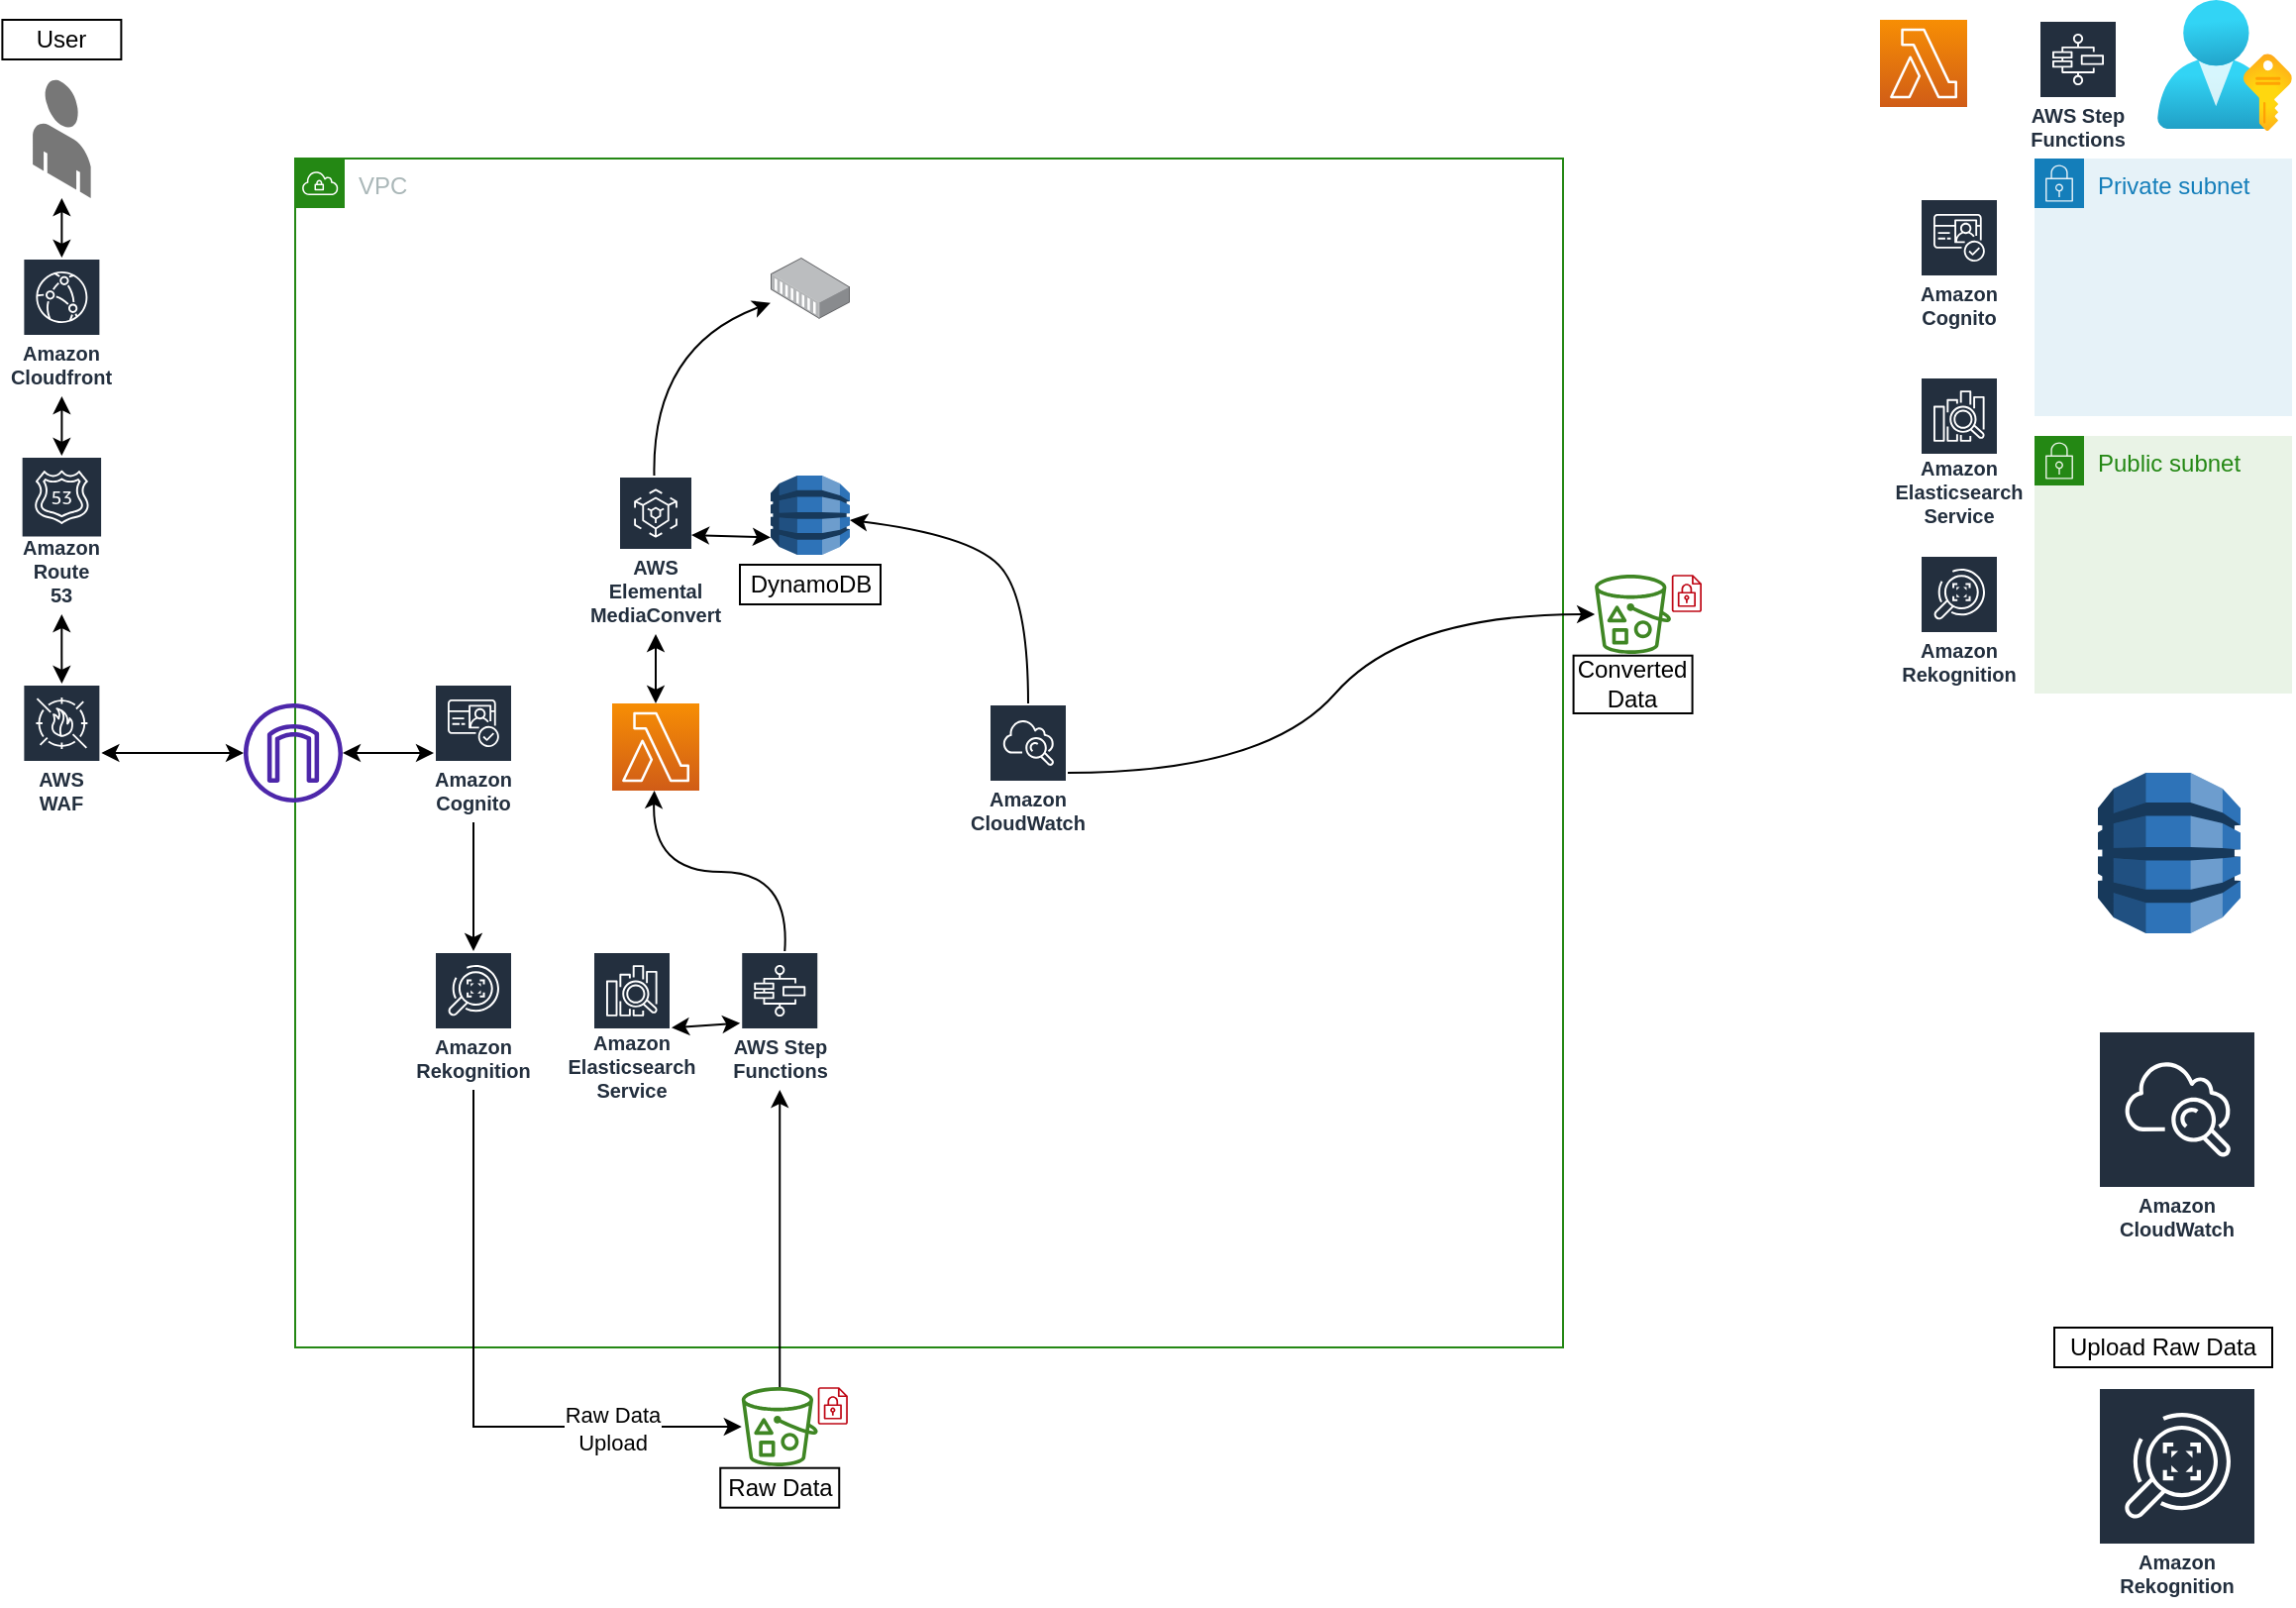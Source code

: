 <mxfile version="20.6.0" type="github">
  <diagram id="S3VAisHAgMA8_Ykdj9Oy" name="Page-1">
    <mxGraphModel dx="1201" dy="804" grid="1" gridSize="10" guides="1" tooltips="1" connect="1" arrows="1" fold="1" page="1" pageScale="1" pageWidth="1169" pageHeight="827" background="#ffffff" math="0" shadow="0">
      <root>
        <mxCell id="0" />
        <mxCell id="1" parent="0" />
        <mxCell id="wD5FJYrh4Tz_VP_SSk0y-1" value="VPC" style="points=[[0,0],[0.25,0],[0.5,0],[0.75,0],[1,0],[1,0.25],[1,0.5],[1,0.75],[1,1],[0.75,1],[0.5,1],[0.25,1],[0,1],[0,0.75],[0,0.5],[0,0.25]];outlineConnect=0;gradientColor=none;html=1;whiteSpace=wrap;fontSize=12;fontStyle=0;container=1;pointerEvents=0;collapsible=0;recursiveResize=0;shape=mxgraph.aws4.group;grIcon=mxgraph.aws4.group_vpc;strokeColor=#248814;fillColor=none;verticalAlign=top;align=left;spacingLeft=30;fontColor=#AAB7B8;dashed=0;" parent="1" vertex="1">
          <mxGeometry x="160" y="80" width="640" height="600" as="geometry" />
        </mxCell>
        <mxCell id="wD5FJYrh4Tz_VP_SSk0y-71" value="" style="sketch=0;outlineConnect=0;fontColor=#232F3E;gradientColor=none;fillColor=#4D27AA;strokeColor=none;dashed=0;verticalLabelPosition=bottom;verticalAlign=top;align=center;html=1;fontSize=12;fontStyle=0;aspect=fixed;pointerEvents=1;shape=mxgraph.aws4.internet_gateway;" parent="wD5FJYrh4Tz_VP_SSk0y-1" vertex="1">
          <mxGeometry x="-26" y="275" width="50" height="50" as="geometry" />
        </mxCell>
        <mxCell id="zQIibiH8kJXUubg3hGH6-17" value="" style="endArrow=classic;startArrow=classic;html=1;rounded=0;strokeColor=default;curved=1;elbow=vertical;" edge="1" parent="wD5FJYrh4Tz_VP_SSk0y-1" source="wD5FJYrh4Tz_VP_SSk0y-71" target="zQIibiH8kJXUubg3hGH6-25">
          <mxGeometry width="50" height="50" relative="1" as="geometry">
            <mxPoint x="-103.18" y="360" as="sourcePoint" />
            <mxPoint x="70" y="300" as="targetPoint" />
          </mxGeometry>
        </mxCell>
        <mxCell id="zQIibiH8kJXUubg3hGH6-19" value="AWS Step Functions" style="sketch=0;outlineConnect=0;fontColor=#232F3E;gradientColor=none;strokeColor=#ffffff;fillColor=#232F3E;dashed=0;verticalLabelPosition=middle;verticalAlign=bottom;align=center;html=1;whiteSpace=wrap;fontSize=10;fontStyle=1;spacing=3;shape=mxgraph.aws4.productIcon;prIcon=mxgraph.aws4.step_functions;" vertex="1" parent="wD5FJYrh4Tz_VP_SSk0y-1">
          <mxGeometry x="224.62" y="400" width="40" height="70" as="geometry" />
        </mxCell>
        <mxCell id="zQIibiH8kJXUubg3hGH6-21" value="" style="sketch=0;points=[[0,0,0],[0.25,0,0],[0.5,0,0],[0.75,0,0],[1,0,0],[0,1,0],[0.25,1,0],[0.5,1,0],[0.75,1,0],[1,1,0],[0,0.25,0],[0,0.5,0],[0,0.75,0],[1,0.25,0],[1,0.5,0],[1,0.75,0]];outlineConnect=0;fontColor=#232F3E;gradientColor=#F78E04;gradientDirection=north;fillColor=#D05C17;strokeColor=#ffffff;dashed=0;verticalLabelPosition=bottom;verticalAlign=top;align=center;html=1;fontSize=12;fontStyle=0;aspect=fixed;shape=mxgraph.aws4.resourceIcon;resIcon=mxgraph.aws4.lambda;" vertex="1" parent="wD5FJYrh4Tz_VP_SSk0y-1">
          <mxGeometry x="160" y="275" width="44" height="44" as="geometry" />
        </mxCell>
        <mxCell id="zQIibiH8kJXUubg3hGH6-25" value="Amazon Cognito" style="sketch=0;outlineConnect=0;fontColor=#232F3E;gradientColor=none;strokeColor=#ffffff;fillColor=#232F3E;dashed=0;verticalLabelPosition=middle;verticalAlign=bottom;align=center;html=1;whiteSpace=wrap;fontSize=10;fontStyle=1;spacing=3;shape=mxgraph.aws4.productIcon;prIcon=mxgraph.aws4.cognito;" vertex="1" parent="wD5FJYrh4Tz_VP_SSk0y-1">
          <mxGeometry x="70" y="265" width="40" height="70" as="geometry" />
        </mxCell>
        <mxCell id="zQIibiH8kJXUubg3hGH6-26" value="Amazon CloudWatch" style="sketch=0;outlineConnect=0;fontColor=#232F3E;gradientColor=none;strokeColor=#ffffff;fillColor=#232F3E;dashed=0;verticalLabelPosition=middle;verticalAlign=bottom;align=center;html=1;whiteSpace=wrap;fontSize=10;fontStyle=1;spacing=3;shape=mxgraph.aws4.productIcon;prIcon=mxgraph.aws4.cloudwatch;" vertex="1" parent="wD5FJYrh4Tz_VP_SSk0y-1">
          <mxGeometry x="350" y="275" width="40" height="70" as="geometry" />
        </mxCell>
        <mxCell id="zQIibiH8kJXUubg3hGH6-28" value="AWS Elemental MediaConvert" style="sketch=0;outlineConnect=0;fontColor=#232F3E;gradientColor=none;strokeColor=#ffffff;fillColor=#232F3E;dashed=0;verticalLabelPosition=middle;verticalAlign=bottom;align=center;html=1;whiteSpace=wrap;fontSize=10;fontStyle=1;spacing=3;shape=mxgraph.aws4.productIcon;prIcon=mxgraph.aws4.elemental_mediaconvert;" vertex="1" parent="wD5FJYrh4Tz_VP_SSk0y-1">
          <mxGeometry x="163" y="160" width="38" height="80" as="geometry" />
        </mxCell>
        <mxCell id="zQIibiH8kJXUubg3hGH6-29" value="" style="outlineConnect=0;dashed=0;verticalLabelPosition=bottom;verticalAlign=top;align=center;html=1;shape=mxgraph.aws3.dynamo_db;fillColor=#2E73B8;gradientColor=none;" vertex="1" parent="wD5FJYrh4Tz_VP_SSk0y-1">
          <mxGeometry x="240" y="160" width="40" height="40" as="geometry" />
        </mxCell>
        <mxCell id="zQIibiH8kJXUubg3hGH6-30" value="DynamoDB" style="rounded=0;whiteSpace=wrap;html=1;" vertex="1" parent="wD5FJYrh4Tz_VP_SSk0y-1">
          <mxGeometry x="224.5" y="205" width="71" height="20" as="geometry" />
        </mxCell>
        <mxCell id="zQIibiH8kJXUubg3hGH6-35" value="" style="endArrow=classic;startArrow=classic;html=1;rounded=0;exitX=0.5;exitY=0;exitDx=0;exitDy=0;exitPerimeter=0;" edge="1" parent="wD5FJYrh4Tz_VP_SSk0y-1" source="zQIibiH8kJXUubg3hGH6-21" target="zQIibiH8kJXUubg3hGH6-28">
          <mxGeometry width="50" height="50" relative="1" as="geometry">
            <mxPoint x="400" y="430" as="sourcePoint" />
            <mxPoint x="450" y="380" as="targetPoint" />
          </mxGeometry>
        </mxCell>
        <mxCell id="zQIibiH8kJXUubg3hGH6-36" value="Amazon Elasticsearch Service" style="sketch=0;outlineConnect=0;fontColor=#232F3E;gradientColor=none;strokeColor=#ffffff;fillColor=#232F3E;dashed=0;verticalLabelPosition=middle;verticalAlign=bottom;align=center;html=1;whiteSpace=wrap;fontSize=10;fontStyle=1;spacing=3;shape=mxgraph.aws4.productIcon;prIcon=mxgraph.aws4.elasticsearch_service;" vertex="1" parent="wD5FJYrh4Tz_VP_SSk0y-1">
          <mxGeometry x="150" y="400" width="40" height="80" as="geometry" />
        </mxCell>
        <mxCell id="zQIibiH8kJXUubg3hGH6-42" value="Amazon Rekognition" style="sketch=0;outlineConnect=0;fontColor=#232F3E;gradientColor=none;strokeColor=#ffffff;fillColor=#232F3E;dashed=0;verticalLabelPosition=middle;verticalAlign=bottom;align=center;html=1;whiteSpace=wrap;fontSize=10;fontStyle=1;spacing=3;shape=mxgraph.aws4.productIcon;prIcon=mxgraph.aws4.rekognition;" vertex="1" parent="wD5FJYrh4Tz_VP_SSk0y-1">
          <mxGeometry x="70" y="400" width="40" height="70" as="geometry" />
        </mxCell>
        <mxCell id="zQIibiH8kJXUubg3hGH6-43" value="" style="endArrow=classic;html=1;rounded=0;" edge="1" parent="wD5FJYrh4Tz_VP_SSk0y-1" source="zQIibiH8kJXUubg3hGH6-25" target="zQIibiH8kJXUubg3hGH6-42">
          <mxGeometry width="50" height="50" relative="1" as="geometry">
            <mxPoint x="390" y="360" as="sourcePoint" />
            <mxPoint x="440" y="310" as="targetPoint" />
          </mxGeometry>
        </mxCell>
        <mxCell id="zQIibiH8kJXUubg3hGH6-45" value="" style="endArrow=classic;startArrow=classic;html=1;rounded=0;" edge="1" parent="wD5FJYrh4Tz_VP_SSk0y-1" source="zQIibiH8kJXUubg3hGH6-36" target="zQIibiH8kJXUubg3hGH6-19">
          <mxGeometry width="50" height="50" relative="1" as="geometry">
            <mxPoint x="180" y="395" as="sourcePoint" />
            <mxPoint x="230" y="345" as="targetPoint" />
          </mxGeometry>
        </mxCell>
        <mxCell id="wD5FJYrh4Tz_VP_SSk0y-50" value="" style="points=[];aspect=fixed;html=1;align=center;shadow=0;dashed=0;image;image=img/lib/allied_telesis/media_converters/Media_Converter_Modular.svg;" parent="wD5FJYrh4Tz_VP_SSk0y-1" vertex="1">
          <mxGeometry x="240" y="50.0" width="40" height="30.85" as="geometry" />
        </mxCell>
        <mxCell id="zQIibiH8kJXUubg3hGH6-47" value="" style="curved=1;endArrow=classic;html=1;rounded=0;" edge="1" parent="wD5FJYrh4Tz_VP_SSk0y-1" source="zQIibiH8kJXUubg3hGH6-19" target="zQIibiH8kJXUubg3hGH6-21">
          <mxGeometry width="50" height="50" relative="1" as="geometry">
            <mxPoint x="214.62" y="369" as="sourcePoint" />
            <mxPoint x="264.62" y="319" as="targetPoint" />
            <Array as="points">
              <mxPoint x="250" y="360" />
              <mxPoint x="180" y="360" />
            </Array>
          </mxGeometry>
        </mxCell>
        <mxCell id="zQIibiH8kJXUubg3hGH6-48" value="" style="curved=1;endArrow=classic;html=1;rounded=0;" edge="1" parent="wD5FJYrh4Tz_VP_SSk0y-1" source="zQIibiH8kJXUubg3hGH6-28" target="wD5FJYrh4Tz_VP_SSk0y-50">
          <mxGeometry width="50" height="50" relative="1" as="geometry">
            <mxPoint x="160" y="130" as="sourcePoint" />
            <mxPoint x="210" y="80" as="targetPoint" />
            <Array as="points">
              <mxPoint x="180" y="95" />
            </Array>
          </mxGeometry>
        </mxCell>
        <mxCell id="zQIibiH8kJXUubg3hGH6-49" value="" style="endArrow=classic;startArrow=classic;html=1;rounded=0;entryX=0;entryY=0.78;entryDx=0;entryDy=0;entryPerimeter=0;" edge="1" parent="wD5FJYrh4Tz_VP_SSk0y-1" target="zQIibiH8kJXUubg3hGH6-29">
          <mxGeometry width="50" height="50" relative="1" as="geometry">
            <mxPoint x="200" y="190" as="sourcePoint" />
            <mxPoint x="440" y="280" as="targetPoint" />
          </mxGeometry>
        </mxCell>
        <mxCell id="zQIibiH8kJXUubg3hGH6-51" value="" style="curved=1;endArrow=classic;html=1;rounded=0;" edge="1" parent="wD5FJYrh4Tz_VP_SSk0y-1" source="zQIibiH8kJXUubg3hGH6-26" target="zQIibiH8kJXUubg3hGH6-29">
          <mxGeometry width="50" height="50" relative="1" as="geometry">
            <mxPoint x="390" y="330" as="sourcePoint" />
            <mxPoint x="440" y="280" as="targetPoint" />
            <Array as="points">
              <mxPoint x="370" y="220" />
              <mxPoint x="340" y="190" />
            </Array>
          </mxGeometry>
        </mxCell>
        <mxCell id="wD5FJYrh4Tz_VP_SSk0y-15" value="Public subnet" style="points=[[0,0],[0.25,0],[0.5,0],[0.75,0],[1,0],[1,0.25],[1,0.5],[1,0.75],[1,1],[0.75,1],[0.5,1],[0.25,1],[0,1],[0,0.75],[0,0.5],[0,0.25]];outlineConnect=0;gradientColor=none;html=1;whiteSpace=wrap;fontSize=12;fontStyle=0;container=1;pointerEvents=0;collapsible=0;recursiveResize=0;shape=mxgraph.aws4.group;grIcon=mxgraph.aws4.group_security_group;grStroke=0;strokeColor=#248814;fillColor=#E9F3E6;verticalAlign=top;align=left;spacingLeft=30;fontColor=#248814;dashed=0;" parent="1" vertex="1">
          <mxGeometry x="1038" y="220" width="130" height="130" as="geometry" />
        </mxCell>
        <mxCell id="wD5FJYrh4Tz_VP_SSk0y-16" value="Private subnet" style="points=[[0,0],[0.25,0],[0.5,0],[0.75,0],[1,0],[1,0.25],[1,0.5],[1,0.75],[1,1],[0.75,1],[0.5,1],[0.25,1],[0,1],[0,0.75],[0,0.5],[0,0.25]];outlineConnect=0;gradientColor=none;html=1;whiteSpace=wrap;fontSize=12;fontStyle=0;container=1;pointerEvents=0;collapsible=0;recursiveResize=0;shape=mxgraph.aws4.group;grIcon=mxgraph.aws4.group_security_group;grStroke=0;strokeColor=#147EBA;fillColor=#E6F2F8;verticalAlign=top;align=left;spacingLeft=30;fontColor=#147EBA;dashed=0;" parent="1" vertex="1">
          <mxGeometry x="1038" y="80" width="130" height="130" as="geometry" />
        </mxCell>
        <mxCell id="wD5FJYrh4Tz_VP_SSk0y-43" value="" style="aspect=fixed;html=1;points=[];align=center;image;fontSize=12;image=img/lib/azure2/azure_stack/User_Subscriptions.svg;" parent="1" vertex="1">
          <mxGeometry x="1100" width="68" height="66" as="geometry" />
        </mxCell>
        <mxCell id="wD5FJYrh4Tz_VP_SSk0y-44" value="" style="verticalLabelPosition=bottom;html=1;verticalAlign=top;strokeWidth=1;align=center;outlineConnect=0;dashed=0;outlineConnect=0;shape=mxgraph.aws3d.end_user;strokeColor=none;fillColor=#777777;aspect=fixed;" parent="1" vertex="1">
          <mxGeometry x="27.55" y="40" width="29.27" height="60" as="geometry" />
        </mxCell>
        <mxCell id="zQIibiH8kJXUubg3hGH6-7" value="" style="edgeStyle=orthogonalEdgeStyle;rounded=0;orthogonalLoop=1;jettySize=auto;html=1;startArrow=classic;startFill=1;" edge="1" parent="1" source="wD5FJYrh4Tz_VP_SSk0y-45" target="zQIibiH8kJXUubg3hGH6-3">
          <mxGeometry relative="1" as="geometry" />
        </mxCell>
        <mxCell id="wD5FJYrh4Tz_VP_SSk0y-45" value="Amazon Cloudfront" style="sketch=0;outlineConnect=0;fontColor=#232F3E;gradientColor=none;strokeColor=#ffffff;fillColor=#232F3E;dashed=0;verticalLabelPosition=middle;verticalAlign=bottom;align=center;html=1;whiteSpace=wrap;fontSize=10;fontStyle=1;spacing=3;shape=mxgraph.aws4.productIcon;prIcon=mxgraph.aws4.cloudfront;" parent="1" vertex="1">
          <mxGeometry x="22.19" y="130" width="40" height="70" as="geometry" />
        </mxCell>
        <mxCell id="wD5FJYrh4Tz_VP_SSk0y-46" value="" style="endArrow=classic;startArrow=classic;html=1;rounded=0;strokeColor=default;curved=1;elbow=vertical;" parent="1" source="wD5FJYrh4Tz_VP_SSk0y-45" target="wD5FJYrh4Tz_VP_SSk0y-44" edge="1">
          <mxGeometry width="50" height="50" relative="1" as="geometry">
            <mxPoint x="380" y="130" as="sourcePoint" />
            <mxPoint x="430" y="80" as="targetPoint" />
          </mxGeometry>
        </mxCell>
        <mxCell id="wD5FJYrh4Tz_VP_SSk0y-47" value="AWS WAF" style="sketch=0;outlineConnect=0;fontColor=#232F3E;gradientColor=none;strokeColor=#ffffff;fillColor=#232F3E;dashed=0;verticalLabelPosition=middle;verticalAlign=bottom;align=center;html=1;whiteSpace=wrap;fontSize=10;fontStyle=1;spacing=3;shape=mxgraph.aws4.productIcon;prIcon=mxgraph.aws4.waf;" parent="1" vertex="1">
          <mxGeometry x="22.19" y="345" width="40" height="70" as="geometry" />
        </mxCell>
        <mxCell id="wD5FJYrh4Tz_VP_SSk0y-49" value="" style="endArrow=classic;startArrow=classic;html=1;rounded=0;strokeColor=default;curved=1;elbow=vertical;" parent="1" source="wD5FJYrh4Tz_VP_SSk0y-47" target="wD5FJYrh4Tz_VP_SSk0y-71" edge="1">
          <mxGeometry width="50" height="50" relative="1" as="geometry">
            <mxPoint x="380" y="365" as="sourcePoint" />
            <mxPoint x="136" y="406.649" as="targetPoint" />
          </mxGeometry>
        </mxCell>
        <mxCell id="wD5FJYrh4Tz_VP_SSk0y-18" value="" style="sketch=0;outlineConnect=0;fontColor=#232F3E;gradientColor=none;fillColor=#3F8624;strokeColor=none;dashed=0;verticalLabelPosition=bottom;verticalAlign=top;align=center;html=1;fontSize=12;fontStyle=0;aspect=fixed;pointerEvents=1;shape=mxgraph.aws4.bucket_with_objects;" parent="1" vertex="1">
          <mxGeometry x="816.06" y="290" width="38.46" height="40" as="geometry" />
        </mxCell>
        <mxCell id="wD5FJYrh4Tz_VP_SSk0y-61" value="AWS Step Functions" style="sketch=0;outlineConnect=0;fontColor=#232F3E;gradientColor=none;strokeColor=#ffffff;fillColor=#232F3E;dashed=0;verticalLabelPosition=middle;verticalAlign=bottom;align=center;html=1;whiteSpace=wrap;fontSize=10;fontStyle=1;spacing=3;shape=mxgraph.aws4.productIcon;prIcon=mxgraph.aws4.step_functions;" parent="1" vertex="1">
          <mxGeometry x="1040" y="10" width="40" height="70" as="geometry" />
        </mxCell>
        <mxCell id="wD5FJYrh4Tz_VP_SSk0y-68" value="" style="sketch=0;points=[[0,0,0],[0.25,0,0],[0.5,0,0],[0.75,0,0],[1,0,0],[0,1,0],[0.25,1,0],[0.5,1,0],[0.75,1,0],[1,1,0],[0,0.25,0],[0,0.5,0],[0,0.75,0],[1,0.25,0],[1,0.5,0],[1,0.75,0]];outlineConnect=0;fontColor=#232F3E;gradientColor=#F78E04;gradientDirection=north;fillColor=#D05C17;strokeColor=#ffffff;dashed=0;verticalLabelPosition=bottom;verticalAlign=top;align=center;html=1;fontSize=12;fontStyle=0;aspect=fixed;shape=mxgraph.aws4.resourceIcon;resIcon=mxgraph.aws4.lambda;" parent="1" vertex="1">
          <mxGeometry x="960" y="10" width="44" height="44" as="geometry" />
        </mxCell>
        <mxCell id="wD5FJYrh4Tz_VP_SSk0y-27" value="Amazon Elasticsearch Service" style="sketch=0;outlineConnect=0;fontColor=#232F3E;gradientColor=none;strokeColor=#ffffff;fillColor=#232F3E;dashed=0;verticalLabelPosition=middle;verticalAlign=bottom;align=center;html=1;whiteSpace=wrap;fontSize=10;fontStyle=1;spacing=3;shape=mxgraph.aws4.productIcon;prIcon=mxgraph.aws4.elasticsearch_service;" parent="1" vertex="1">
          <mxGeometry x="980" y="190" width="40" height="80" as="geometry" />
        </mxCell>
        <mxCell id="wD5FJYrh4Tz_VP_SSk0y-25" value="Amazon Cognito" style="sketch=0;outlineConnect=0;fontColor=#232F3E;gradientColor=none;strokeColor=#ffffff;fillColor=#232F3E;dashed=0;verticalLabelPosition=middle;verticalAlign=bottom;align=center;html=1;whiteSpace=wrap;fontSize=10;fontStyle=1;spacing=3;shape=mxgraph.aws4.productIcon;prIcon=mxgraph.aws4.cognito;" parent="1" vertex="1">
          <mxGeometry x="980" y="100" width="40" height="70" as="geometry" />
        </mxCell>
        <mxCell id="zQIibiH8kJXUubg3hGH6-2" value="User" style="rounded=0;whiteSpace=wrap;html=1;" vertex="1" parent="1">
          <mxGeometry x="12.19" y="10" width="60" height="20" as="geometry" />
        </mxCell>
        <mxCell id="wD5FJYrh4Tz_VP_SSk0y-58" value="Amazon Rekognition" style="sketch=0;outlineConnect=0;fontColor=#232F3E;gradientColor=none;strokeColor=#ffffff;fillColor=#232F3E;dashed=0;verticalLabelPosition=middle;verticalAlign=bottom;align=center;html=1;whiteSpace=wrap;fontSize=10;fontStyle=1;spacing=3;shape=mxgraph.aws4.productIcon;prIcon=mxgraph.aws4.rekognition;" parent="1" vertex="1">
          <mxGeometry x="980" y="280" width="40" height="70" as="geometry" />
        </mxCell>
        <mxCell id="zQIibiH8kJXUubg3hGH6-4" value="" style="edgeStyle=orthogonalEdgeStyle;rounded=0;orthogonalLoop=1;jettySize=auto;html=1;startArrow=classic;startFill=1;" edge="1" parent="1" source="zQIibiH8kJXUubg3hGH6-3" target="wD5FJYrh4Tz_VP_SSk0y-47">
          <mxGeometry relative="1" as="geometry" />
        </mxCell>
        <mxCell id="zQIibiH8kJXUubg3hGH6-3" value="Amazon Route 53" style="sketch=0;outlineConnect=0;fontColor=#232F3E;gradientColor=none;strokeColor=#ffffff;fillColor=#232F3E;dashed=0;verticalLabelPosition=middle;verticalAlign=bottom;align=center;html=1;whiteSpace=wrap;fontSize=10;fontStyle=1;spacing=3;shape=mxgraph.aws4.productIcon;prIcon=mxgraph.aws4.route_53;" vertex="1" parent="1">
          <mxGeometry x="21.33" y="230" width="41.72" height="80" as="geometry" />
        </mxCell>
        <mxCell id="zQIibiH8kJXUubg3hGH6-8" value="" style="sketch=0;outlineConnect=0;fontColor=#232F3E;gradientColor=none;fillColor=#3F8624;strokeColor=none;dashed=0;verticalLabelPosition=bottom;verticalAlign=top;align=center;html=1;fontSize=12;fontStyle=0;aspect=fixed;pointerEvents=1;shape=mxgraph.aws4.bucket_with_objects;" vertex="1" parent="1">
          <mxGeometry x="385.39" y="700" width="38.46" height="40" as="geometry" />
        </mxCell>
        <mxCell id="zQIibiH8kJXUubg3hGH6-9" value="Raw Data" style="rounded=0;whiteSpace=wrap;html=1;" vertex="1" parent="1">
          <mxGeometry x="374.62" y="740.85" width="60" height="20" as="geometry" />
        </mxCell>
        <mxCell id="zQIibiH8kJXUubg3hGH6-10" value="Converted&lt;br&gt;Data" style="rounded=0;whiteSpace=wrap;html=1;" vertex="1" parent="1">
          <mxGeometry x="805.29" y="330.85" width="60" height="29.15" as="geometry" />
        </mxCell>
        <mxCell id="zQIibiH8kJXUubg3hGH6-11" value="" style="sketch=0;outlineConnect=0;fontColor=#232F3E;gradientColor=none;fillColor=#BF0816;strokeColor=none;dashed=0;verticalLabelPosition=bottom;verticalAlign=top;align=center;html=1;fontSize=12;fontStyle=0;aspect=fixed;pointerEvents=1;shape=mxgraph.aws4.encrypted_data;" vertex="1" parent="1">
          <mxGeometry x="423.85" y="700" width="15.1" height="19" as="geometry" />
        </mxCell>
        <mxCell id="zQIibiH8kJXUubg3hGH6-12" value="" style="sketch=0;outlineConnect=0;fontColor=#232F3E;gradientColor=none;fillColor=#BF0816;strokeColor=none;dashed=0;verticalLabelPosition=bottom;verticalAlign=top;align=center;html=1;fontSize=12;fontStyle=0;aspect=fixed;pointerEvents=1;shape=mxgraph.aws4.encrypted_data;" vertex="1" parent="1">
          <mxGeometry x="854.9" y="290" width="15.1" height="19" as="geometry" />
        </mxCell>
        <mxCell id="zQIibiH8kJXUubg3hGH6-15" value="Upload Raw Data" style="rounded=0;whiteSpace=wrap;html=1;" vertex="1" parent="1">
          <mxGeometry x="1048" y="670" width="110" height="20" as="geometry" />
        </mxCell>
        <mxCell id="zQIibiH8kJXUubg3hGH6-20" value="" style="endArrow=classic;html=1;rounded=0;" edge="1" parent="1" source="zQIibiH8kJXUubg3hGH6-8" target="zQIibiH8kJXUubg3hGH6-19">
          <mxGeometry width="50" height="50" relative="1" as="geometry">
            <mxPoint x="300" y="460" as="sourcePoint" />
            <mxPoint x="350" y="410" as="targetPoint" />
          </mxGeometry>
        </mxCell>
        <mxCell id="zQIibiH8kJXUubg3hGH6-22" value="" style="outlineConnect=0;dashed=0;verticalLabelPosition=bottom;verticalAlign=top;align=center;html=1;shape=mxgraph.aws3.dynamo_db;fillColor=#2E73B8;gradientColor=none;" vertex="1" parent="1">
          <mxGeometry x="1070" y="390" width="72" height="81" as="geometry" />
        </mxCell>
        <mxCell id="zQIibiH8kJXUubg3hGH6-24" value="Amazon CloudWatch" style="sketch=0;outlineConnect=0;fontColor=#232F3E;gradientColor=none;strokeColor=#ffffff;fillColor=#232F3E;dashed=0;verticalLabelPosition=middle;verticalAlign=bottom;align=center;html=1;whiteSpace=wrap;fontSize=10;fontStyle=1;spacing=3;shape=mxgraph.aws4.productIcon;prIcon=mxgraph.aws4.cloudwatch;" vertex="1" parent="1">
          <mxGeometry x="1070" y="520" width="80" height="110" as="geometry" />
        </mxCell>
        <mxCell id="zQIibiH8kJXUubg3hGH6-32" value="" style="curved=1;endArrow=classic;html=1;rounded=0;" edge="1" parent="1" source="zQIibiH8kJXUubg3hGH6-26" target="wD5FJYrh4Tz_VP_SSk0y-18">
          <mxGeometry width="50" height="50" relative="1" as="geometry">
            <mxPoint x="530" y="580" as="sourcePoint" />
            <mxPoint x="580" y="530" as="targetPoint" />
            <Array as="points">
              <mxPoint x="650" y="390" />
              <mxPoint x="720" y="310" />
            </Array>
          </mxGeometry>
        </mxCell>
        <mxCell id="zQIibiH8kJXUubg3hGH6-37" value="" style="endArrow=classic;html=1;rounded=0;" edge="1" parent="1" source="zQIibiH8kJXUubg3hGH6-42" target="zQIibiH8kJXUubg3hGH6-8">
          <mxGeometry relative="1" as="geometry">
            <mxPoint x="500" y="480" as="sourcePoint" />
            <mxPoint x="660" y="480" as="targetPoint" />
            <Array as="points">
              <mxPoint x="250" y="720" />
            </Array>
          </mxGeometry>
        </mxCell>
        <mxCell id="zQIibiH8kJXUubg3hGH6-38" value="Raw Data&lt;br&gt;Upload" style="edgeLabel;resizable=0;html=1;align=center;verticalAlign=middle;" connectable="0" vertex="1" parent="zQIibiH8kJXUubg3hGH6-37">
          <mxGeometry relative="1" as="geometry">
            <mxPoint x="70" y="18" as="offset" />
          </mxGeometry>
        </mxCell>
        <mxCell id="zQIibiH8kJXUubg3hGH6-41" value="Amazon Rekognition" style="sketch=0;outlineConnect=0;fontColor=#232F3E;gradientColor=none;strokeColor=#ffffff;fillColor=#232F3E;dashed=0;verticalLabelPosition=middle;verticalAlign=bottom;align=center;html=1;whiteSpace=wrap;fontSize=10;fontStyle=1;spacing=3;shape=mxgraph.aws4.productIcon;prIcon=mxgraph.aws4.rekognition;" vertex="1" parent="1">
          <mxGeometry x="1070" y="700" width="80" height="110" as="geometry" />
        </mxCell>
      </root>
    </mxGraphModel>
  </diagram>
</mxfile>
